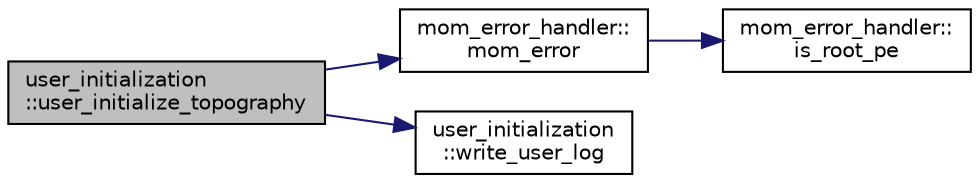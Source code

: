 digraph "user_initialization::user_initialize_topography"
{
 // INTERACTIVE_SVG=YES
 // LATEX_PDF_SIZE
  edge [fontname="Helvetica",fontsize="10",labelfontname="Helvetica",labelfontsize="10"];
  node [fontname="Helvetica",fontsize="10",shape=record];
  rankdir="LR";
  Node1 [label="user_initialization\l::user_initialize_topography",height=0.2,width=0.4,color="black", fillcolor="grey75", style="filled", fontcolor="black",tooltip="Initialize topography."];
  Node1 -> Node2 [color="midnightblue",fontsize="10",style="solid",fontname="Helvetica"];
  Node2 [label="mom_error_handler::\lmom_error",height=0.2,width=0.4,color="black", fillcolor="white", style="filled",URL="$namespacemom__error__handler.html#a460cfb79a06c29fc249952c2a3710d67",tooltip="This provides a convenient interface for writing an mpp_error message with run-time filter based on a..."];
  Node2 -> Node3 [color="midnightblue",fontsize="10",style="solid",fontname="Helvetica"];
  Node3 [label="mom_error_handler::\lis_root_pe",height=0.2,width=0.4,color="black", fillcolor="white", style="filled",URL="$namespacemom__error__handler.html#ad5f00a53059c72fe2332d1436c80ca71",tooltip="This returns .true. if the current PE is the root PE."];
  Node1 -> Node4 [color="midnightblue",fontsize="10",style="solid",fontname="Helvetica"];
  Node4 [label="user_initialization\l::write_user_log",height=0.2,width=0.4,color="black", fillcolor="white", style="filled",URL="$namespaceuser__initialization.html#aebfc0db710e83bae83f08e1a774256dd",tooltip="Write output about the parameter values being used."];
}
